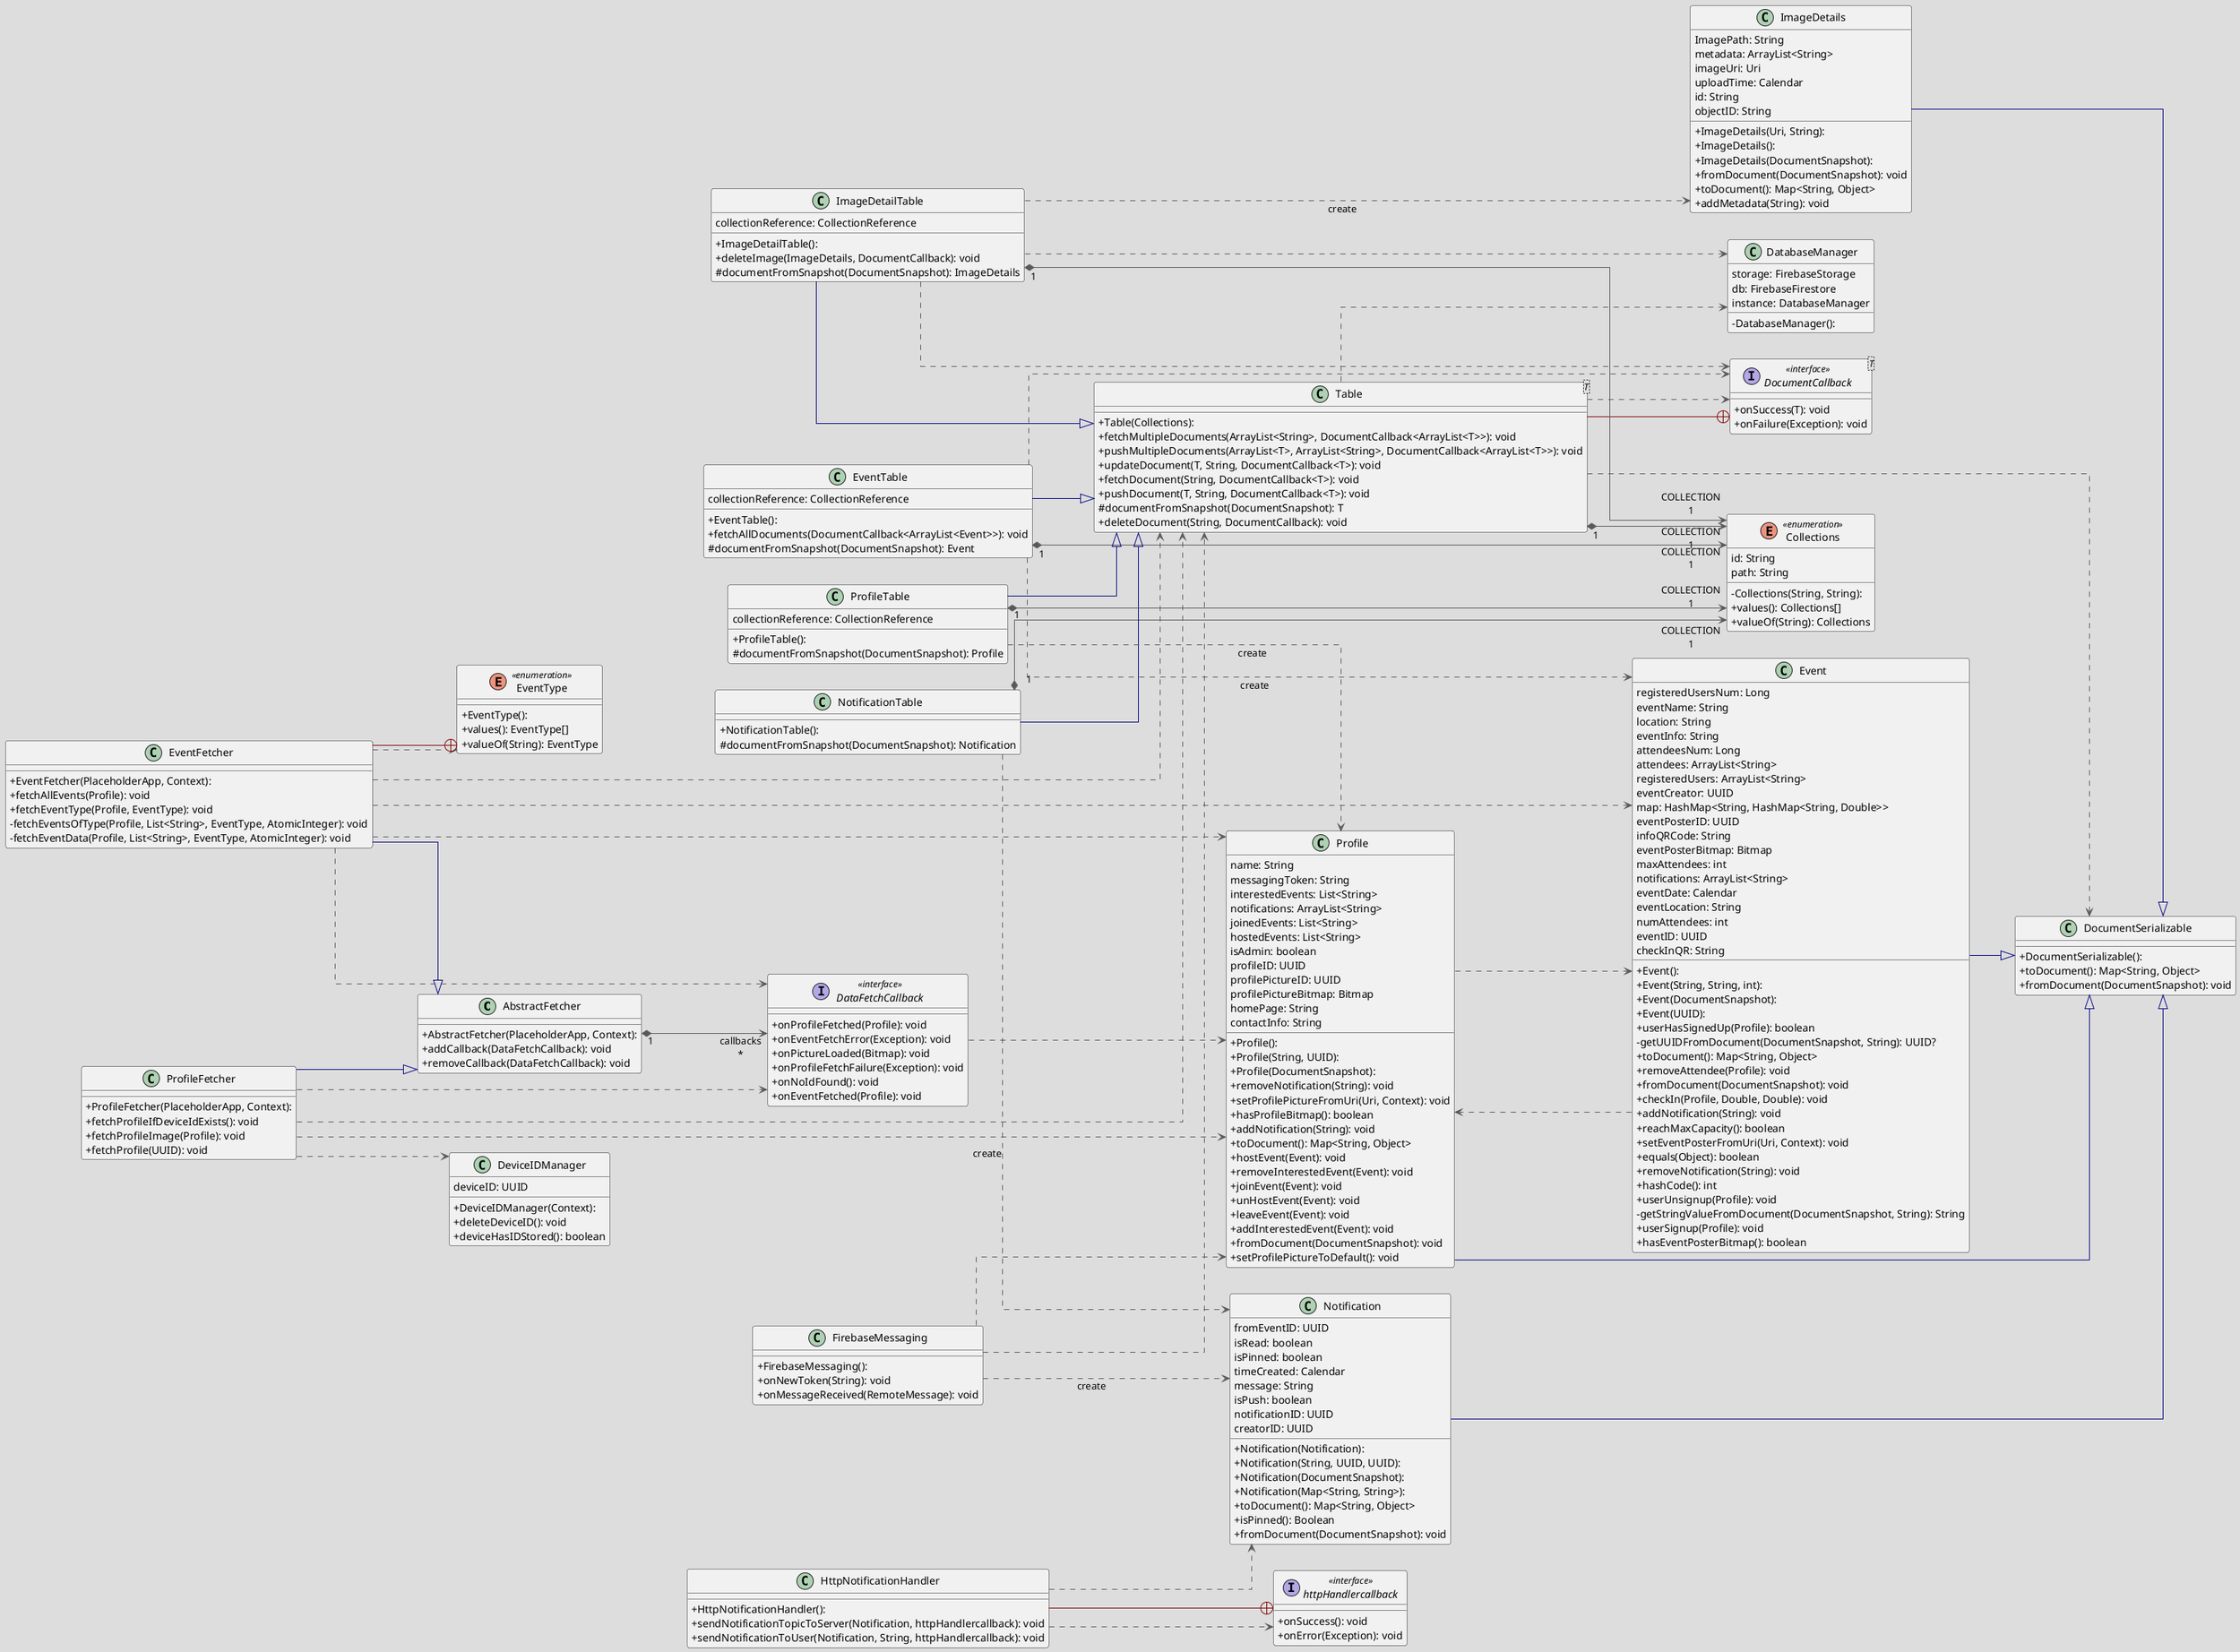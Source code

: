 @startuml

!theme toy
left to right direction
skinparam linetype ortho
skinparam classAttributeIconSize 0

class AbstractFetcher {
  + AbstractFetcher(PlaceholderApp, Context):
  + addCallback(DataFetchCallback): void
  + removeCallback(DataFetchCallback): void
}
enum Collections << enumeration >> {
  - Collections(String, String):
  + values(): Collections[]
  + valueOf(String): Collections
   id: String
   path: String
}
interface DataFetchCallback << interface >> {
  + onProfileFetched(Profile): void
  + onEventFetchError(Exception): void
  + onPictureLoaded(Bitmap): void
  + onProfileFetchFailure(Exception): void
  + onNoIdFound(): void
  + onEventFetched(Profile): void
}
class DatabaseManager {
  - DatabaseManager():
   storage: FirebaseStorage
   db: FirebaseFirestore
   instance: DatabaseManager
}
class DeviceIDManager {
  + DeviceIDManager(Context):
  + deleteDeviceID(): void
  + deviceHasIDStored(): boolean
   deviceID: UUID
}
interface DocumentCallback<T> << interface >> {
  + onSuccess(T): void
  + onFailure(Exception): void
}
class DocumentSerializable {
  + DocumentSerializable():
  + toDocument(): Map<String, Object>
  + fromDocument(DocumentSnapshot): void
}
class Event {
  + Event():
  + Event(String, String, int):
  + Event(DocumentSnapshot):
  + Event(UUID):
  + userHasSignedUp(Profile): boolean
  - getUUIDFromDocument(DocumentSnapshot, String): UUID?
  + toDocument(): Map<String, Object>
  + removeAttendee(Profile): void
  + fromDocument(DocumentSnapshot): void
  + checkIn(Profile, Double, Double): void
  + addNotification(String): void
  + reachMaxCapacity(): boolean
  + setEventPosterFromUri(Uri, Context): void
  + equals(Object): boolean
  + removeNotification(String): void
  + hashCode(): int
  + userUnsignup(Profile): void
  - getStringValueFromDocument(DocumentSnapshot, String): String
  + userSignup(Profile): void
  + hasEventPosterBitmap(): boolean
   registeredUsersNum: Long
   eventName: String
   location: String
   eventInfo: String
   attendeesNum: Long
   attendees: ArrayList<String>
   registeredUsers: ArrayList<String>
   eventCreator: UUID
   map: HashMap<String, HashMap<String, Double>>
   eventPosterID: UUID
   infoQRCode: String
   eventPosterBitmap: Bitmap
   maxAttendees: int
   notifications: ArrayList<String>
   eventDate: Calendar
   eventLocation: String
   numAttendees: int
   eventID: UUID
   checkInQR: String
}
class EventFetcher {
  + EventFetcher(PlaceholderApp, Context):
  + fetchAllEvents(Profile): void
  + fetchEventType(Profile, EventType): void
  - fetchEventsOfType(Profile, List<String>, EventType, AtomicInteger): void
  - fetchEventData(Profile, List<String>, EventType, AtomicInteger): void
}
class EventTable {
  + EventTable():
  + fetchAllDocuments(DocumentCallback<ArrayList<Event>>): void
  # documentFromSnapshot(DocumentSnapshot): Event
   collectionReference: CollectionReference
}
enum EventType << enumeration >> {
  + EventType():
  + values(): EventType[]
  + valueOf(String): EventType
}
class FirebaseMessaging {
  + FirebaseMessaging():
  + onNewToken(String): void
  + onMessageReceived(RemoteMessage): void
}
class HttpNotificationHandler {
  + HttpNotificationHandler():
  + sendNotificationTopicToServer(Notification, httpHandlercallback): void
  + sendNotificationToUser(Notification, String, httpHandlercallback): void
}
class ImageDetailTable {
  + ImageDetailTable():
  + deleteImage(ImageDetails, DocumentCallback): void
  # documentFromSnapshot(DocumentSnapshot): ImageDetails
   collectionReference: CollectionReference
}
class ImageDetails {
  + ImageDetails(Uri, String):
  + ImageDetails():
  + ImageDetails(DocumentSnapshot):
  + fromDocument(DocumentSnapshot): void
  + toDocument(): Map<String, Object>
  + addMetadata(String): void
   ImagePath: String
   metadata: ArrayList<String>
   imageUri: Uri
   uploadTime: Calendar
   id: String
   objectID: String
}
class Notification {
  + Notification(Notification):
  + Notification(String, UUID, UUID):
  + Notification(DocumentSnapshot):
  + Notification(Map<String, String>):
  + toDocument(): Map<String, Object>
  + isPinned(): Boolean
  + fromDocument(DocumentSnapshot): void
   fromEventID: UUID
   isRead: boolean
   isPinned: boolean
   timeCreated: Calendar
   message: String
   isPush: boolean
   notificationID: UUID
   creatorID: UUID
}
class NotificationTable {
  + NotificationTable():
  # documentFromSnapshot(DocumentSnapshot): Notification
}
class Profile {
  + Profile():
  + Profile(String, UUID):
  + Profile(DocumentSnapshot):
  + removeNotification(String): void
  + setProfilePictureFromUri(Uri, Context): void
  + hasProfileBitmap(): boolean
  + addNotification(String): void
  + toDocument(): Map<String, Object>
  + hostEvent(Event): void
  + removeInterestedEvent(Event): void
  + joinEvent(Event): void
  + unHostEvent(Event): void
  + leaveEvent(Event): void
  + addInterestedEvent(Event): void
  + fromDocument(DocumentSnapshot): void
  + setProfilePictureToDefault(): void
   name: String
   messagingToken: String
   interestedEvents: List<String>
   notifications: ArrayList<String>
   joinedEvents: List<String>
   hostedEvents: List<String>
   isAdmin: boolean
   profileID: UUID
   profilePictureID: UUID
   profilePictureBitmap: Bitmap
   homePage: String
   contactInfo: String
}
class ProfileFetcher {
  + ProfileFetcher(PlaceholderApp, Context):
  + fetchProfileIfDeviceIdExists(): void
  + fetchProfileImage(Profile): void
  + fetchProfile(UUID): void
}
class ProfileTable {
  + ProfileTable():
  # documentFromSnapshot(DocumentSnapshot): Profile
   collectionReference: CollectionReference
}
class Table<T> {
  + Table(Collections):
  + fetchMultipleDocuments(ArrayList<String>, DocumentCallback<ArrayList<T>>): void
  + pushMultipleDocuments(ArrayList<T>, ArrayList<String>, DocumentCallback<ArrayList<T>>): void
  + updateDocument(T, String, DocumentCallback<T>): void
  + fetchDocument(String, DocumentCallback<T>): void
  + pushDocument(T, String, DocumentCallback<T>): void
  # documentFromSnapshot(DocumentSnapshot): T
  + deleteDocument(String, DocumentCallback): void
}
interface httpHandlercallback << interface >> {
  + onSuccess(): void
  + onError(Exception): void
}

AbstractFetcher         "1" *-[#595959,plain]-> "callbacks\n*" DataFetchCallback
DataFetchCallback        -[#595959,dashed]->  Profile
DocumentCallback         +-[#820000,plain]-  Table
Event                    -[#000082,plain]-^  DocumentSerializable
Event                    -[#595959,dashed]->  Profile
EventFetcher             -[#000082,plain]-^  AbstractFetcher
EventFetcher             -[#595959,dashed]->  DataFetchCallback
EventFetcher             -[#595959,dashed]->  Event
EventFetcher             -[#595959,dashed]->  EventType
EventFetcher             -[#595959,dashed]->  Profile
EventFetcher             -[#595959,dashed]->  Table
EventTable              "1" *-[#595959,plain]-> "COLLECTION\n1" Collections
EventTable               -[#595959,dashed]->  DocumentCallback
EventTable               -[#595959,dashed]->  Event                   : "«create»"
EventTable               -[#000082,plain]-^  Table
EventType                +-[#820000,plain]-  EventFetcher
FirebaseMessaging        -[#595959,dashed]->  Notification            : "«create»"
FirebaseMessaging        -[#595959,dashed]->  Profile
FirebaseMessaging        -[#595959,dashed]->  Table
HttpNotificationHandler  -[#595959,dashed]->  Notification
HttpNotificationHandler  -[#595959,dashed]->  httpHandlercallback
ImageDetailTable        "1" *-[#595959,plain]-> "COLLECTION\n1" Collections
ImageDetailTable         -[#595959,dashed]->  DatabaseManager
ImageDetailTable         -[#595959,dashed]->  DocumentCallback
ImageDetailTable         -[#595959,dashed]->  ImageDetails            : "«create»"
ImageDetailTable         -[#000082,plain]-^  Table
ImageDetails             -[#000082,plain]-^  DocumentSerializable
Notification             -[#000082,plain]-^  DocumentSerializable
NotificationTable       "1" *-[#595959,plain]-> "COLLECTION\n1" Collections
NotificationTable        -[#595959,dashed]->  Notification            : "«create»"
NotificationTable        -[#000082,plain]-^  Table
Profile                  -[#000082,plain]-^  DocumentSerializable
Profile                  -[#595959,dashed]->  Event
ProfileFetcher           -[#000082,plain]-^  AbstractFetcher
ProfileFetcher           -[#595959,dashed]->  DataFetchCallback
ProfileFetcher           -[#595959,dashed]->  DeviceIDManager
ProfileFetcher           -[#595959,dashed]->  Profile
ProfileFetcher           -[#595959,dashed]->  Table
ProfileTable            "1" *-[#595959,plain]-> "COLLECTION\n1" Collections
ProfileTable             -[#595959,dashed]->  Profile                 : "«create»"
ProfileTable             -[#000082,plain]-^  Table
Table                   "1" *-[#595959,plain]-> "COLLECTION\n1" Collections
Table                    -[#595959,dashed]->  DatabaseManager
Table                    -[#595959,dashed]->  DocumentCallback
Table                    -[#595959,dashed]->  DocumentSerializable
httpHandlercallback      +-[#820000,plain]-  HttpNotificationHandler
@enduml
